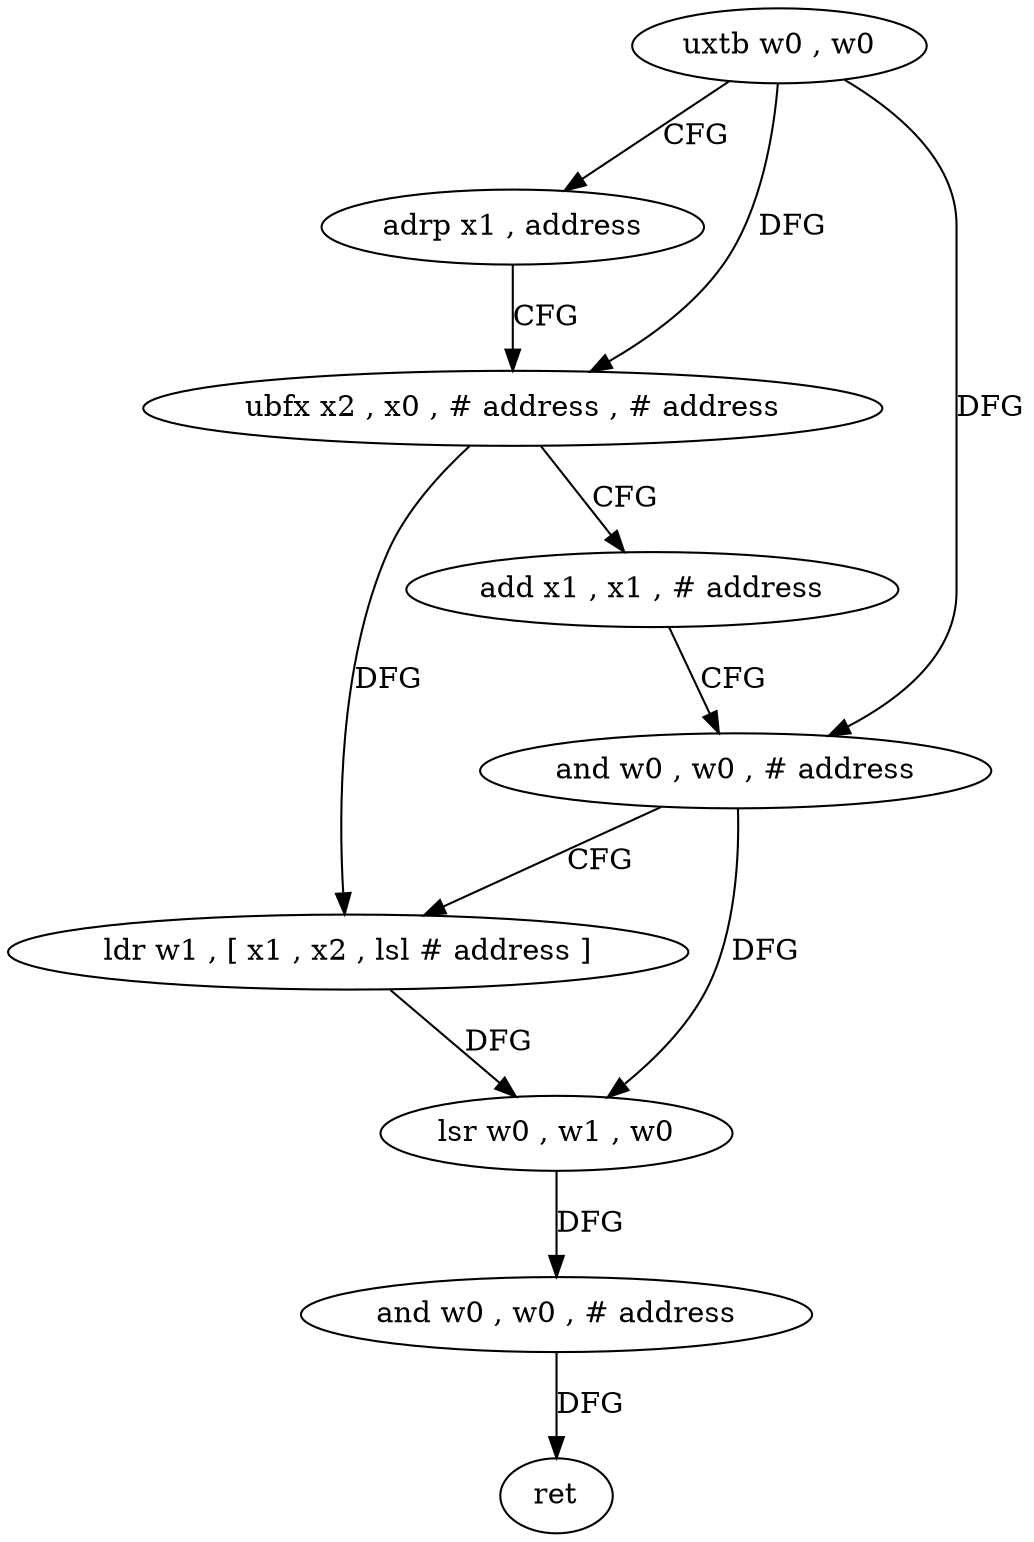 digraph "func" {
"4396424" [label = "uxtb w0 , w0" ]
"4396428" [label = "adrp x1 , address" ]
"4396432" [label = "ubfx x2 , x0 , # address , # address" ]
"4396436" [label = "add x1 , x1 , # address" ]
"4396440" [label = "and w0 , w0 , # address" ]
"4396444" [label = "ldr w1 , [ x1 , x2 , lsl # address ]" ]
"4396448" [label = "lsr w0 , w1 , w0" ]
"4396452" [label = "and w0 , w0 , # address" ]
"4396456" [label = "ret" ]
"4396424" -> "4396428" [ label = "CFG" ]
"4396424" -> "4396432" [ label = "DFG" ]
"4396424" -> "4396440" [ label = "DFG" ]
"4396428" -> "4396432" [ label = "CFG" ]
"4396432" -> "4396436" [ label = "CFG" ]
"4396432" -> "4396444" [ label = "DFG" ]
"4396436" -> "4396440" [ label = "CFG" ]
"4396440" -> "4396444" [ label = "CFG" ]
"4396440" -> "4396448" [ label = "DFG" ]
"4396444" -> "4396448" [ label = "DFG" ]
"4396448" -> "4396452" [ label = "DFG" ]
"4396452" -> "4396456" [ label = "DFG" ]
}

